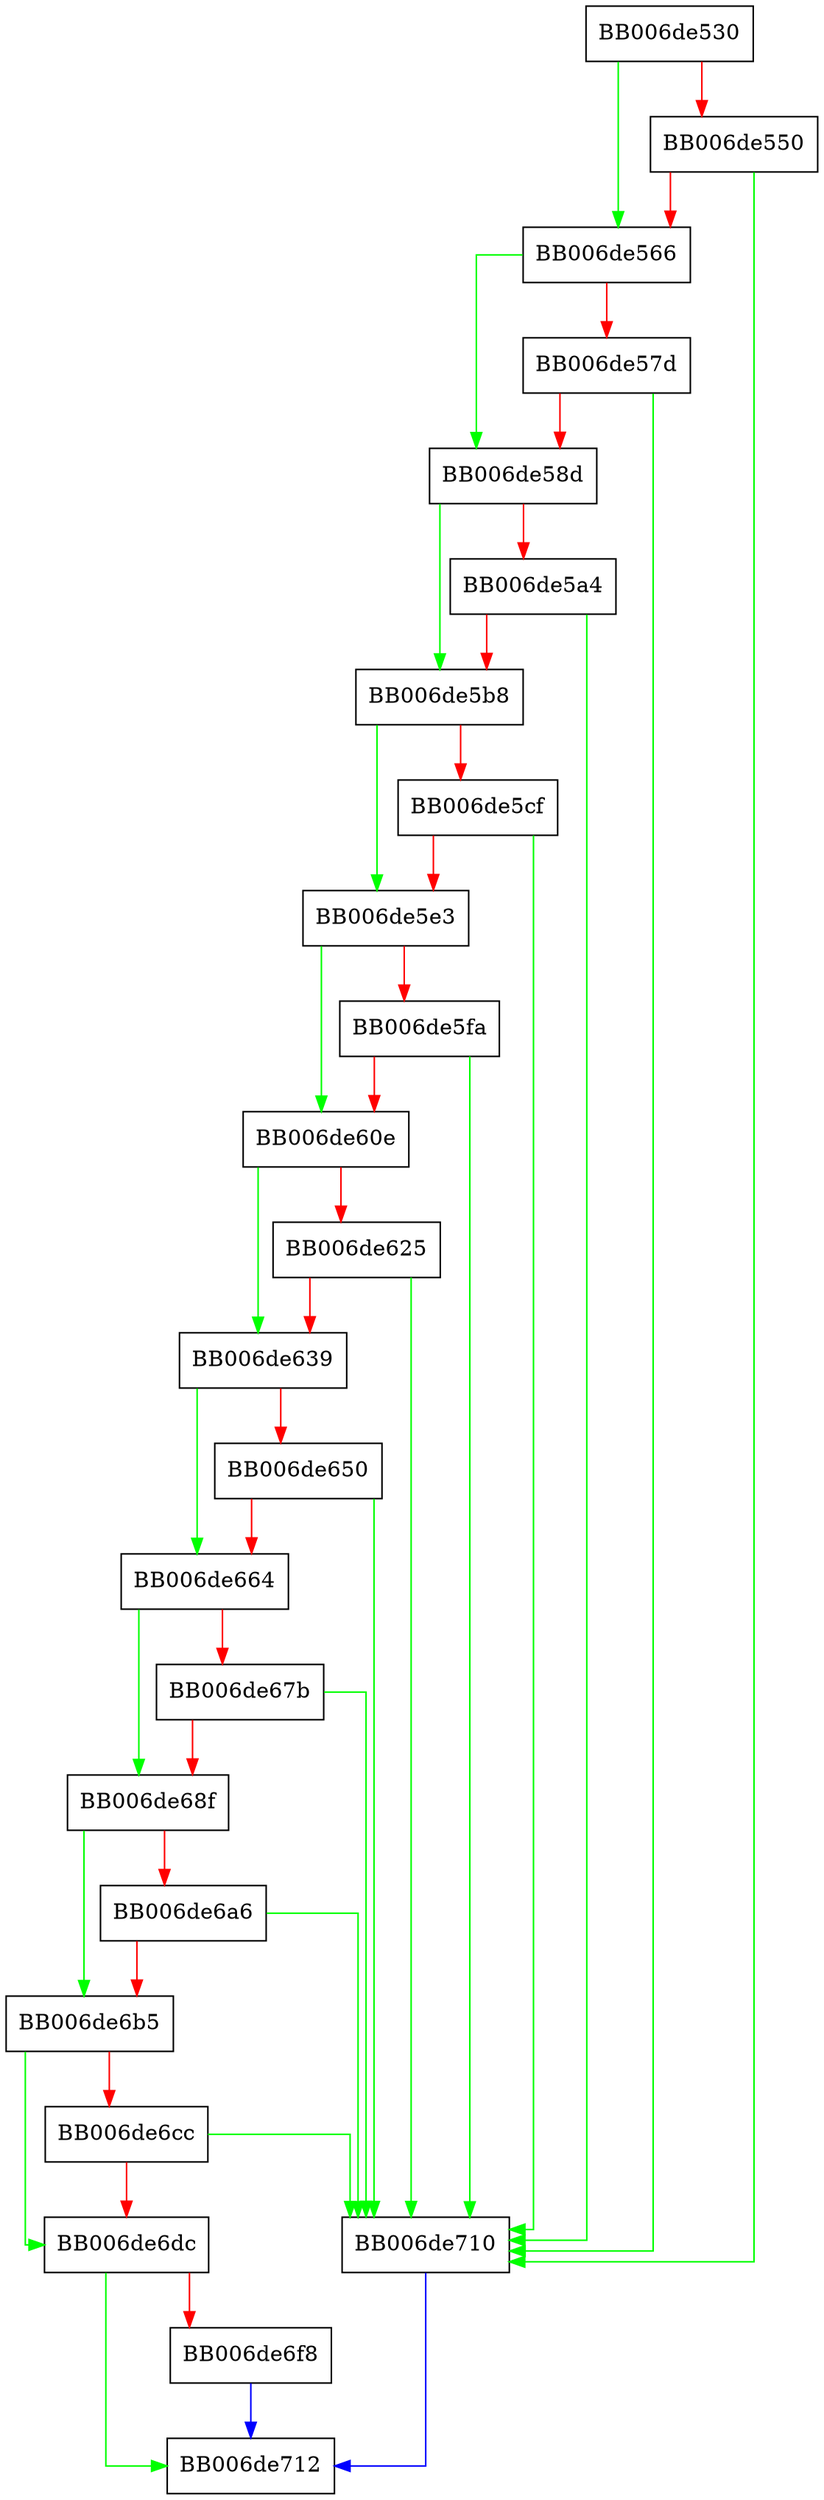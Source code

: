 digraph ossl_drbg_get_ctx_params {
  node [shape="box"];
  graph [splines=ortho];
  BB006de530 -> BB006de566 [color="green"];
  BB006de530 -> BB006de550 [color="red"];
  BB006de550 -> BB006de710 [color="green"];
  BB006de550 -> BB006de566 [color="red"];
  BB006de566 -> BB006de58d [color="green"];
  BB006de566 -> BB006de57d [color="red"];
  BB006de57d -> BB006de710 [color="green"];
  BB006de57d -> BB006de58d [color="red"];
  BB006de58d -> BB006de5b8 [color="green"];
  BB006de58d -> BB006de5a4 [color="red"];
  BB006de5a4 -> BB006de710 [color="green"];
  BB006de5a4 -> BB006de5b8 [color="red"];
  BB006de5b8 -> BB006de5e3 [color="green"];
  BB006de5b8 -> BB006de5cf [color="red"];
  BB006de5cf -> BB006de710 [color="green"];
  BB006de5cf -> BB006de5e3 [color="red"];
  BB006de5e3 -> BB006de60e [color="green"];
  BB006de5e3 -> BB006de5fa [color="red"];
  BB006de5fa -> BB006de710 [color="green"];
  BB006de5fa -> BB006de60e [color="red"];
  BB006de60e -> BB006de639 [color="green"];
  BB006de60e -> BB006de625 [color="red"];
  BB006de625 -> BB006de710 [color="green"];
  BB006de625 -> BB006de639 [color="red"];
  BB006de639 -> BB006de664 [color="green"];
  BB006de639 -> BB006de650 [color="red"];
  BB006de650 -> BB006de710 [color="green"];
  BB006de650 -> BB006de664 [color="red"];
  BB006de664 -> BB006de68f [color="green"];
  BB006de664 -> BB006de67b [color="red"];
  BB006de67b -> BB006de710 [color="green"];
  BB006de67b -> BB006de68f [color="red"];
  BB006de68f -> BB006de6b5 [color="green"];
  BB006de68f -> BB006de6a6 [color="red"];
  BB006de6a6 -> BB006de710 [color="green"];
  BB006de6a6 -> BB006de6b5 [color="red"];
  BB006de6b5 -> BB006de6dc [color="green"];
  BB006de6b5 -> BB006de6cc [color="red"];
  BB006de6cc -> BB006de710 [color="green"];
  BB006de6cc -> BB006de6dc [color="red"];
  BB006de6dc -> BB006de712 [color="green"];
  BB006de6dc -> BB006de6f8 [color="red"];
  BB006de6f8 -> BB006de712 [color="blue"];
  BB006de710 -> BB006de712 [color="blue"];
}